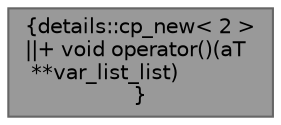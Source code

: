 digraph "details::cp_new&lt; 2 &gt;"
{
 // INTERACTIVE_SVG=YES
 // LATEX_PDF_SIZE
  bgcolor="transparent";
  edge [fontname=Helvetica,fontsize=10,labelfontname=Helvetica,labelfontsize=10];
  node [fontname=Helvetica,fontsize=10,shape=box,height=0.2,width=0.4];
  Node1 [label="{details::cp_new\< 2 \>\n||+ void operator()(aT\l **var_list_list)\l}",height=0.2,width=0.4,color="gray40", fillcolor="grey60", style="filled", fontcolor="black",tooltip=" "];
}
